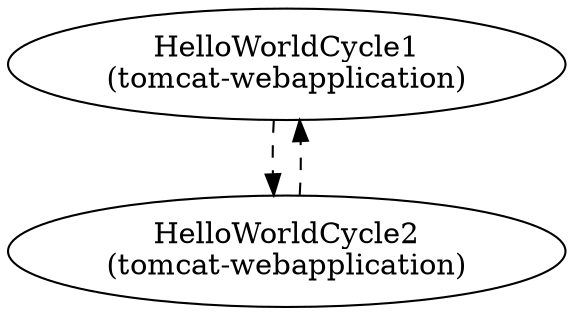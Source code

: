 digraph G {
node [style=filled,fillcolor=white,color=black];
"HelloWorldCycle1" [ label = "HelloWorldCycle1\n(tomcat-webapplication)" ]
"HelloWorldCycle2" [ label = "HelloWorldCycle2\n(tomcat-webapplication)" ]

"HelloWorldCycle1" -> "HelloWorldCycle2" [style=dashed]
"HelloWorldCycle2" -> "HelloWorldCycle1" [style=dashed]
}
